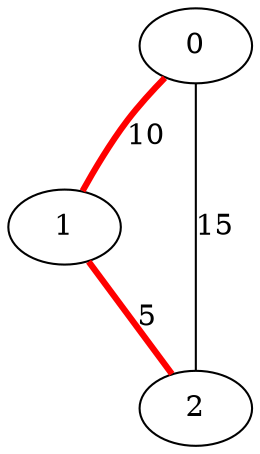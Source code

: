 graph {
    0 -- 1[color="red", penwidth="3.0", label="10", weight="10"]
    0 -- 2[label="15", weight="15"]
    1 -- 2[color="red", penwidth="3.0", label="5", weight="5"]
}
